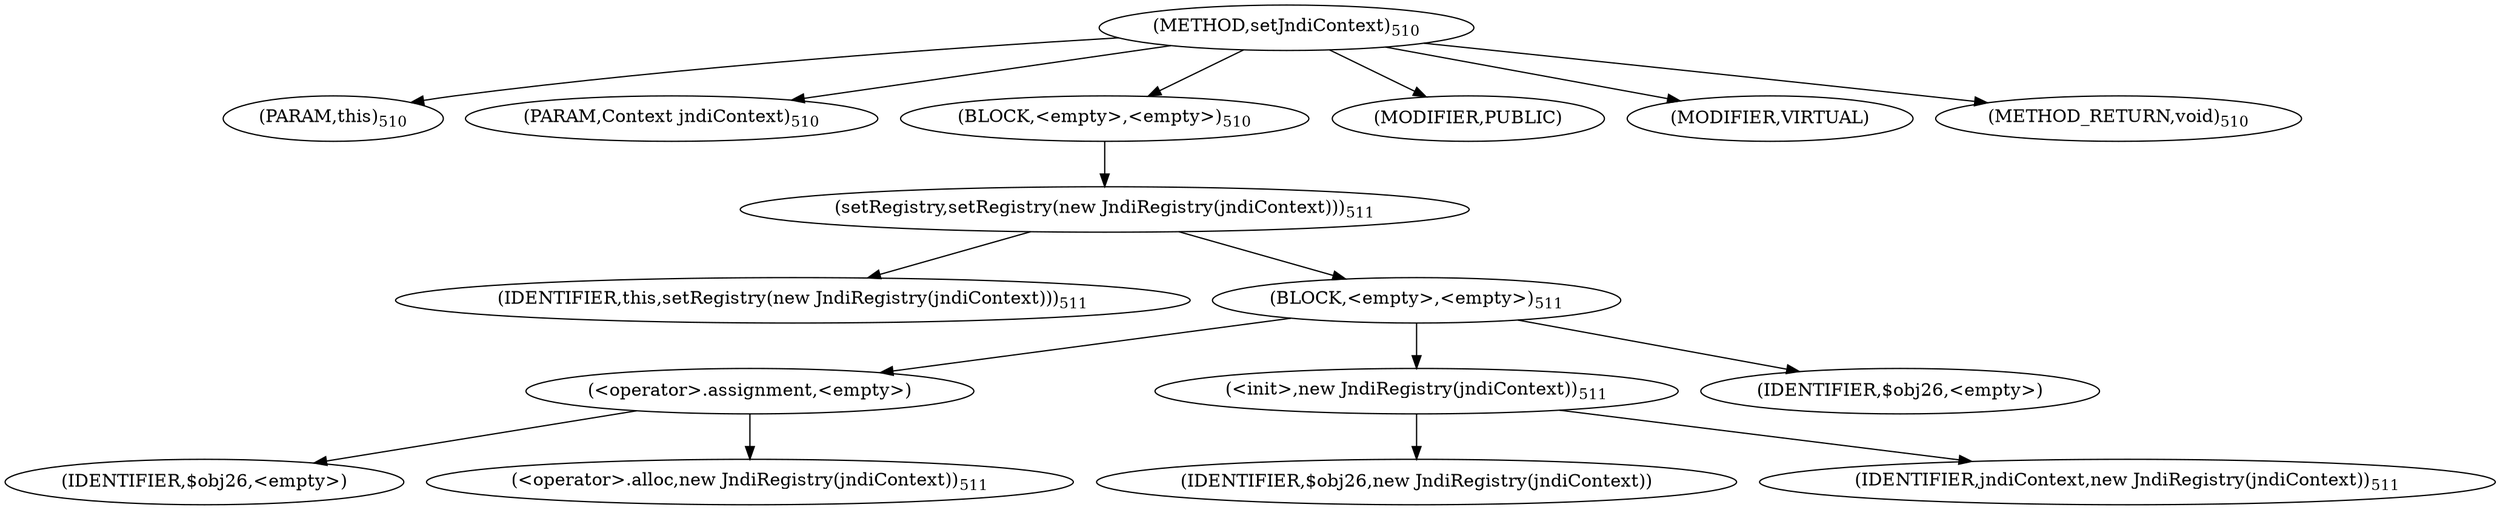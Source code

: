 digraph "setJndiContext" {  
"1585" [label = <(METHOD,setJndiContext)<SUB>510</SUB>> ]
"93" [label = <(PARAM,this)<SUB>510</SUB>> ]
"1586" [label = <(PARAM,Context jndiContext)<SUB>510</SUB>> ]
"1587" [label = <(BLOCK,&lt;empty&gt;,&lt;empty&gt;)<SUB>510</SUB>> ]
"1588" [label = <(setRegistry,setRegistry(new JndiRegistry(jndiContext)))<SUB>511</SUB>> ]
"92" [label = <(IDENTIFIER,this,setRegistry(new JndiRegistry(jndiContext)))<SUB>511</SUB>> ]
"1589" [label = <(BLOCK,&lt;empty&gt;,&lt;empty&gt;)<SUB>511</SUB>> ]
"1590" [label = <(&lt;operator&gt;.assignment,&lt;empty&gt;)> ]
"1591" [label = <(IDENTIFIER,$obj26,&lt;empty&gt;)> ]
"1592" [label = <(&lt;operator&gt;.alloc,new JndiRegistry(jndiContext))<SUB>511</SUB>> ]
"1593" [label = <(&lt;init&gt;,new JndiRegistry(jndiContext))<SUB>511</SUB>> ]
"1594" [label = <(IDENTIFIER,$obj26,new JndiRegistry(jndiContext))> ]
"1595" [label = <(IDENTIFIER,jndiContext,new JndiRegistry(jndiContext))<SUB>511</SUB>> ]
"1596" [label = <(IDENTIFIER,$obj26,&lt;empty&gt;)> ]
"1597" [label = <(MODIFIER,PUBLIC)> ]
"1598" [label = <(MODIFIER,VIRTUAL)> ]
"1599" [label = <(METHOD_RETURN,void)<SUB>510</SUB>> ]
  "1585" -> "93" 
  "1585" -> "1586" 
  "1585" -> "1587" 
  "1585" -> "1597" 
  "1585" -> "1598" 
  "1585" -> "1599" 
  "1587" -> "1588" 
  "1588" -> "92" 
  "1588" -> "1589" 
  "1589" -> "1590" 
  "1589" -> "1593" 
  "1589" -> "1596" 
  "1590" -> "1591" 
  "1590" -> "1592" 
  "1593" -> "1594" 
  "1593" -> "1595" 
}
